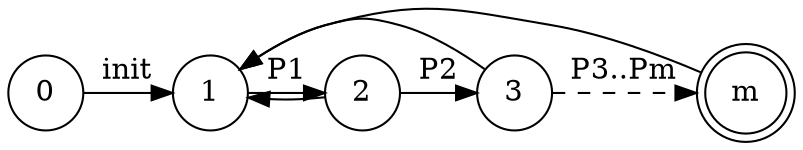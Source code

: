 digraph "" {
{
        rankdir="LR";
        rank=same;
	node[shape=doublecircle] m;
        node[shape=circle];

        edge[weight=2];
        0->1[label="init"];
        1->2[label="P1"];
        2->3[label="P2"];
        3->m[label="P3..Pm", style="dashed"];
        
        edge[weight=1, constraint=false];
        2->1;
        3->1;
        m->1;
}
}
